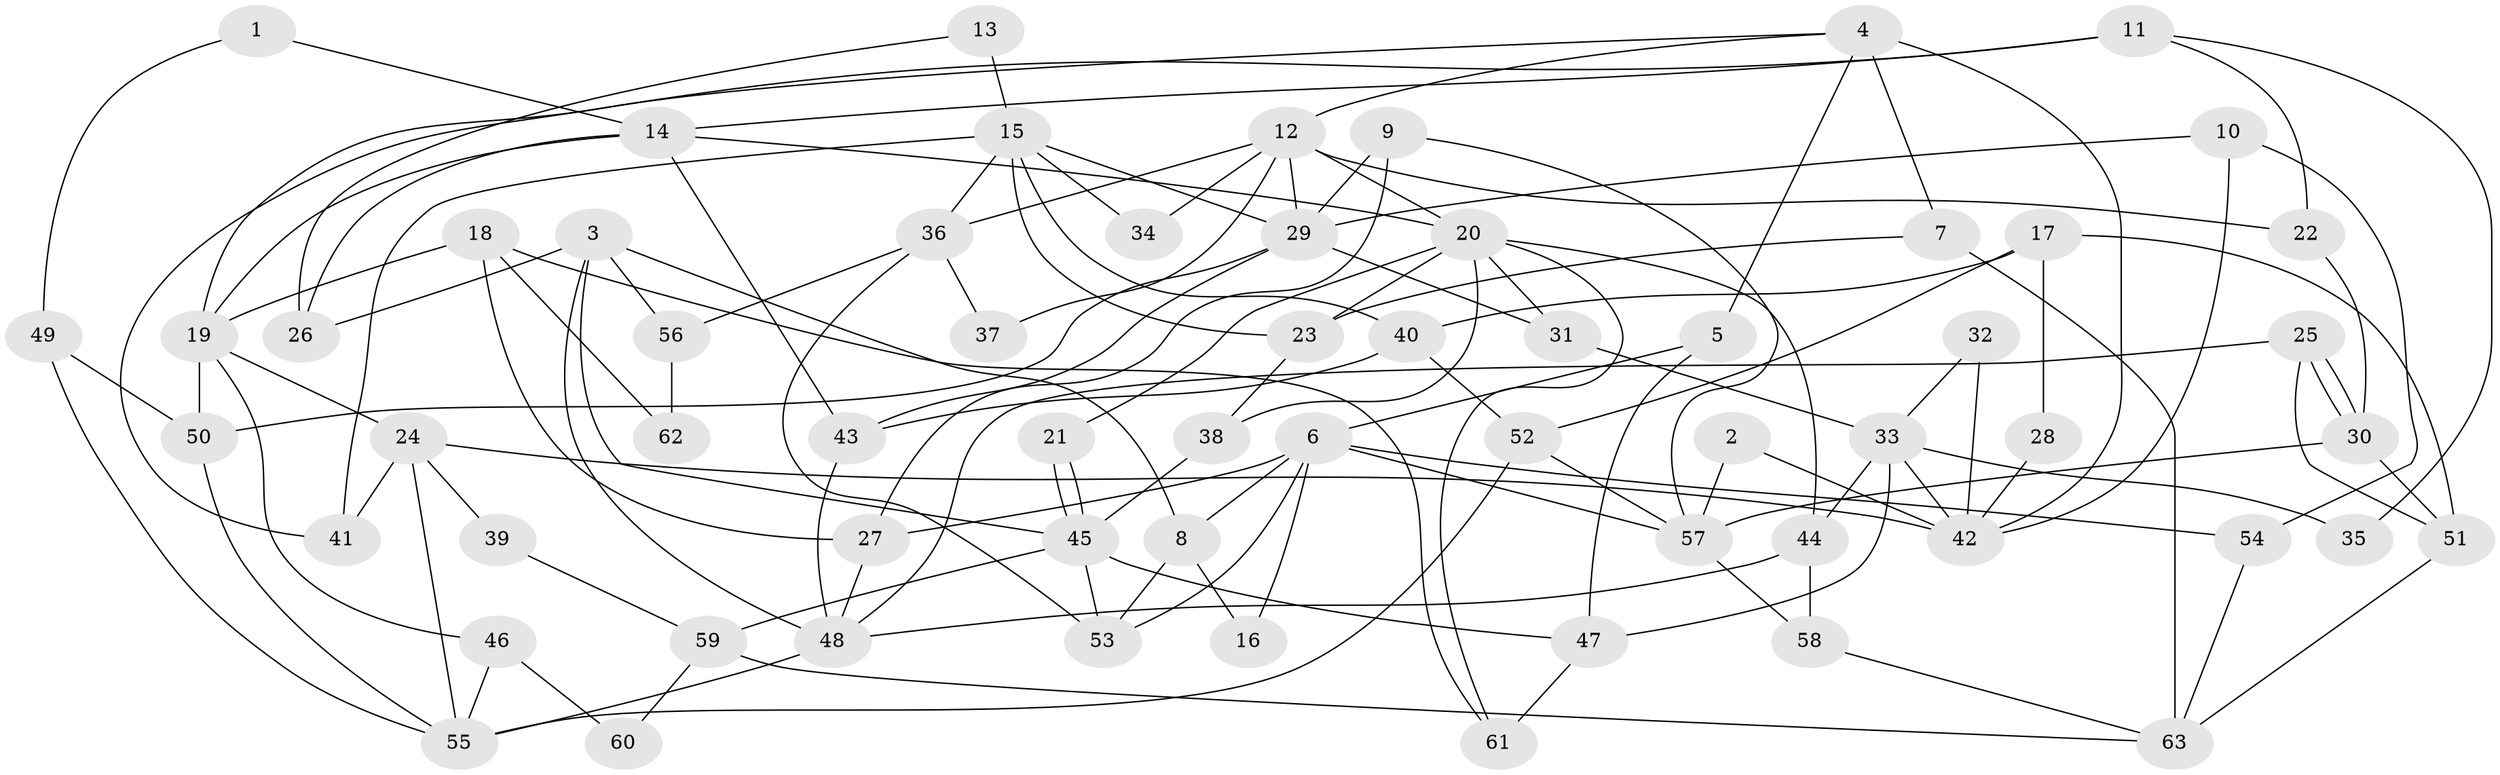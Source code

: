 // Generated by graph-tools (version 1.1) at 2025/11/02/27/25 16:11:18]
// undirected, 63 vertices, 126 edges
graph export_dot {
graph [start="1"]
  node [color=gray90,style=filled];
  1;
  2;
  3;
  4;
  5;
  6;
  7;
  8;
  9;
  10;
  11;
  12;
  13;
  14;
  15;
  16;
  17;
  18;
  19;
  20;
  21;
  22;
  23;
  24;
  25;
  26;
  27;
  28;
  29;
  30;
  31;
  32;
  33;
  34;
  35;
  36;
  37;
  38;
  39;
  40;
  41;
  42;
  43;
  44;
  45;
  46;
  47;
  48;
  49;
  50;
  51;
  52;
  53;
  54;
  55;
  56;
  57;
  58;
  59;
  60;
  61;
  62;
  63;
  1 -- 49;
  1 -- 14;
  2 -- 42;
  2 -- 57;
  3 -- 45;
  3 -- 48;
  3 -- 8;
  3 -- 26;
  3 -- 56;
  4 -- 19;
  4 -- 12;
  4 -- 5;
  4 -- 7;
  4 -- 42;
  5 -- 47;
  5 -- 6;
  6 -- 53;
  6 -- 8;
  6 -- 16;
  6 -- 27;
  6 -- 54;
  6 -- 57;
  7 -- 23;
  7 -- 63;
  8 -- 16;
  8 -- 53;
  9 -- 29;
  9 -- 27;
  9 -- 57;
  10 -- 54;
  10 -- 42;
  10 -- 29;
  11 -- 14;
  11 -- 22;
  11 -- 35;
  11 -- 41;
  12 -- 29;
  12 -- 20;
  12 -- 22;
  12 -- 34;
  12 -- 36;
  12 -- 37;
  13 -- 15;
  13 -- 26;
  14 -- 19;
  14 -- 20;
  14 -- 26;
  14 -- 43;
  15 -- 41;
  15 -- 29;
  15 -- 23;
  15 -- 34;
  15 -- 36;
  15 -- 40;
  17 -- 40;
  17 -- 52;
  17 -- 28;
  17 -- 51;
  18 -- 19;
  18 -- 27;
  18 -- 61;
  18 -- 62;
  19 -- 50;
  19 -- 24;
  19 -- 46;
  20 -- 44;
  20 -- 38;
  20 -- 21;
  20 -- 23;
  20 -- 31;
  20 -- 61;
  21 -- 45;
  21 -- 45;
  22 -- 30;
  23 -- 38;
  24 -- 42;
  24 -- 55;
  24 -- 39;
  24 -- 41;
  25 -- 51;
  25 -- 30;
  25 -- 30;
  25 -- 48;
  27 -- 48;
  28 -- 42;
  29 -- 43;
  29 -- 31;
  29 -- 50;
  30 -- 57;
  30 -- 51;
  31 -- 33;
  32 -- 33;
  32 -- 42;
  33 -- 47;
  33 -- 35;
  33 -- 42;
  33 -- 44;
  36 -- 37;
  36 -- 53;
  36 -- 56;
  38 -- 45;
  39 -- 59;
  40 -- 43;
  40 -- 52;
  43 -- 48;
  44 -- 58;
  44 -- 48;
  45 -- 53;
  45 -- 47;
  45 -- 59;
  46 -- 55;
  46 -- 60;
  47 -- 61;
  48 -- 55;
  49 -- 50;
  49 -- 55;
  50 -- 55;
  51 -- 63;
  52 -- 57;
  52 -- 55;
  54 -- 63;
  56 -- 62;
  57 -- 58;
  58 -- 63;
  59 -- 63;
  59 -- 60;
}
